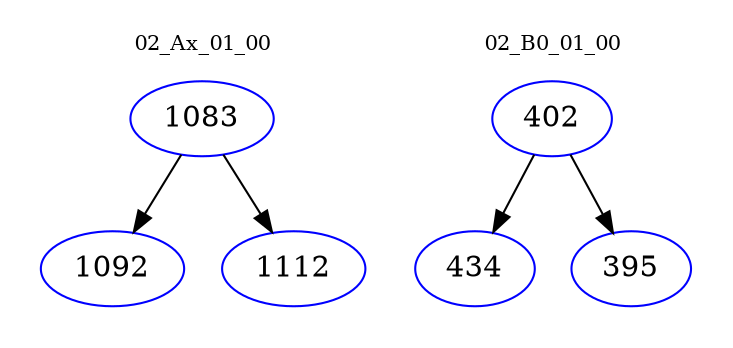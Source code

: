 digraph{
subgraph cluster_0 {
color = white
label = "02_Ax_01_00";
fontsize=10;
T0_1083 [label="1083", color="blue"]
T0_1083 -> T0_1092 [color="black"]
T0_1092 [label="1092", color="blue"]
T0_1083 -> T0_1112 [color="black"]
T0_1112 [label="1112", color="blue"]
}
subgraph cluster_1 {
color = white
label = "02_B0_01_00";
fontsize=10;
T1_402 [label="402", color="blue"]
T1_402 -> T1_434 [color="black"]
T1_434 [label="434", color="blue"]
T1_402 -> T1_395 [color="black"]
T1_395 [label="395", color="blue"]
}
}
